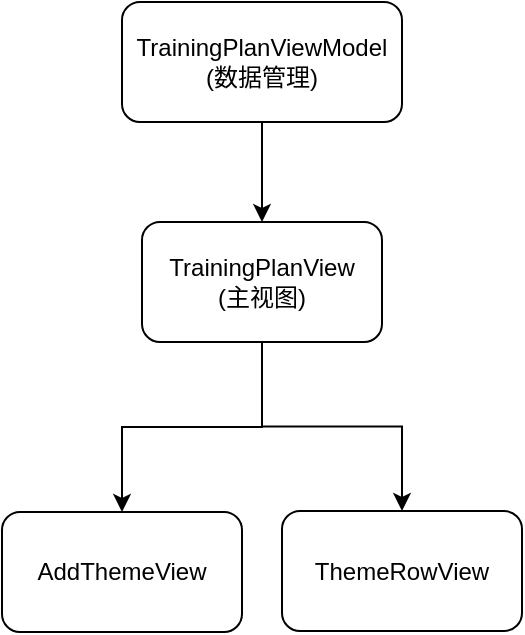 <mxfile version="22.1.2" type="device">
  <diagram id="C5RBs43oDa-KdzZeNtuy" name="Page-1">
    <mxGraphModel dx="604" dy="574" grid="1" gridSize="10" guides="1" tooltips="1" connect="1" arrows="1" fold="1" page="1" pageScale="1" pageWidth="827" pageHeight="1169" math="0" shadow="0">
      <root>
        <mxCell id="WIyWlLk6GJQsqaUBKTNV-0" />
        <mxCell id="WIyWlLk6GJQsqaUBKTNV-1" parent="WIyWlLk6GJQsqaUBKTNV-0" />
        <mxCell id="coRE4P13oD4Z5f2HCyOY-4" value="" style="edgeStyle=orthogonalEdgeStyle;rounded=0;orthogonalLoop=1;jettySize=auto;html=1;" edge="1" parent="WIyWlLk6GJQsqaUBKTNV-1" source="coRE4P13oD4Z5f2HCyOY-0" target="coRE4P13oD4Z5f2HCyOY-3">
          <mxGeometry relative="1" as="geometry" />
        </mxCell>
        <mxCell id="coRE4P13oD4Z5f2HCyOY-0" value="TrainingPlanViewModel (数据管理)" style="rounded=1;whiteSpace=wrap;html=1;" vertex="1" parent="WIyWlLk6GJQsqaUBKTNV-1">
          <mxGeometry x="240" y="300" width="140" height="60" as="geometry" />
        </mxCell>
        <mxCell id="coRE4P13oD4Z5f2HCyOY-6" value="" style="edgeStyle=orthogonalEdgeStyle;rounded=0;orthogonalLoop=1;jettySize=auto;html=1;" edge="1" parent="WIyWlLk6GJQsqaUBKTNV-1" source="coRE4P13oD4Z5f2HCyOY-3" target="coRE4P13oD4Z5f2HCyOY-5">
          <mxGeometry relative="1" as="geometry" />
        </mxCell>
        <mxCell id="coRE4P13oD4Z5f2HCyOY-8" value="" style="edgeStyle=orthogonalEdgeStyle;rounded=0;orthogonalLoop=1;jettySize=auto;html=1;exitX=0.5;exitY=1;exitDx=0;exitDy=0;" edge="1" parent="WIyWlLk6GJQsqaUBKTNV-1" source="coRE4P13oD4Z5f2HCyOY-3" target="coRE4P13oD4Z5f2HCyOY-7">
          <mxGeometry relative="1" as="geometry" />
        </mxCell>
        <mxCell id="coRE4P13oD4Z5f2HCyOY-3" value="TrainingPlanView&lt;br&gt;(主视图)" style="rounded=1;whiteSpace=wrap;html=1;" vertex="1" parent="WIyWlLk6GJQsqaUBKTNV-1">
          <mxGeometry x="250" y="410" width="120" height="60" as="geometry" />
        </mxCell>
        <mxCell id="coRE4P13oD4Z5f2HCyOY-5" value="AddThemeView" style="rounded=1;whiteSpace=wrap;html=1;" vertex="1" parent="WIyWlLk6GJQsqaUBKTNV-1">
          <mxGeometry x="180" y="555" width="120" height="60" as="geometry" />
        </mxCell>
        <mxCell id="coRE4P13oD4Z5f2HCyOY-7" value="ThemeRowView" style="rounded=1;whiteSpace=wrap;html=1;" vertex="1" parent="WIyWlLk6GJQsqaUBKTNV-1">
          <mxGeometry x="320" y="554.5" width="120" height="60" as="geometry" />
        </mxCell>
      </root>
    </mxGraphModel>
  </diagram>
</mxfile>
